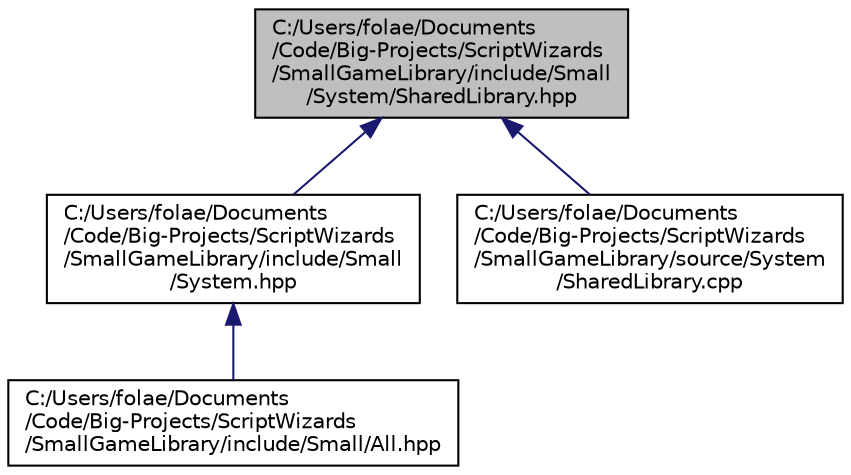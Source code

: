 digraph "C:/Users/folae/Documents/Code/Big-Projects/ScriptWizards/SmallGameLibrary/include/Small/System/SharedLibrary.hpp"
{
 // INTERACTIVE_SVG=YES
 // LATEX_PDF_SIZE
  edge [fontname="Helvetica",fontsize="10",labelfontname="Helvetica",labelfontsize="10"];
  node [fontname="Helvetica",fontsize="10",shape=record];
  Node1 [label="C:/Users/folae/Documents\l/Code/Big-Projects/ScriptWizards\l/SmallGameLibrary/include/Small\l/System/SharedLibrary.hpp",height=0.2,width=0.4,color="black", fillcolor="grey75", style="filled", fontcolor="black",tooltip="Utility to easily load shared libraries and retrieve their functions."];
  Node1 -> Node2 [dir="back",color="midnightblue",fontsize="10",style="solid",fontname="Helvetica"];
  Node2 [label="C:/Users/folae/Documents\l/Code/Big-Projects/ScriptWizards\l/SmallGameLibrary/include/Small\l/System.hpp",height=0.2,width=0.4,color="black", fillcolor="white", style="filled",URL="$d4/d25/System_8hpp.html",tooltip="Include all the files from the System folder."];
  Node2 -> Node3 [dir="back",color="midnightblue",fontsize="10",style="solid",fontname="Helvetica"];
  Node3 [label="C:/Users/folae/Documents\l/Code/Big-Projects/ScriptWizards\l/SmallGameLibrary/include/Small/All.hpp",height=0.2,width=0.4,color="black", fillcolor="white", style="filled",URL="$da/d41/All_8hpp.html",tooltip="Include the needed files to start a project using the library."];
  Node1 -> Node4 [dir="back",color="midnightblue",fontsize="10",style="solid",fontname="Helvetica"];
  Node4 [label="C:/Users/folae/Documents\l/Code/Big-Projects/ScriptWizards\l/SmallGameLibrary/source/System\l/SharedLibrary.cpp",height=0.2,width=0.4,color="black", fillcolor="white", style="filled",URL="$da/d0b/SharedLibrary_8cpp.html",tooltip=" "];
}
